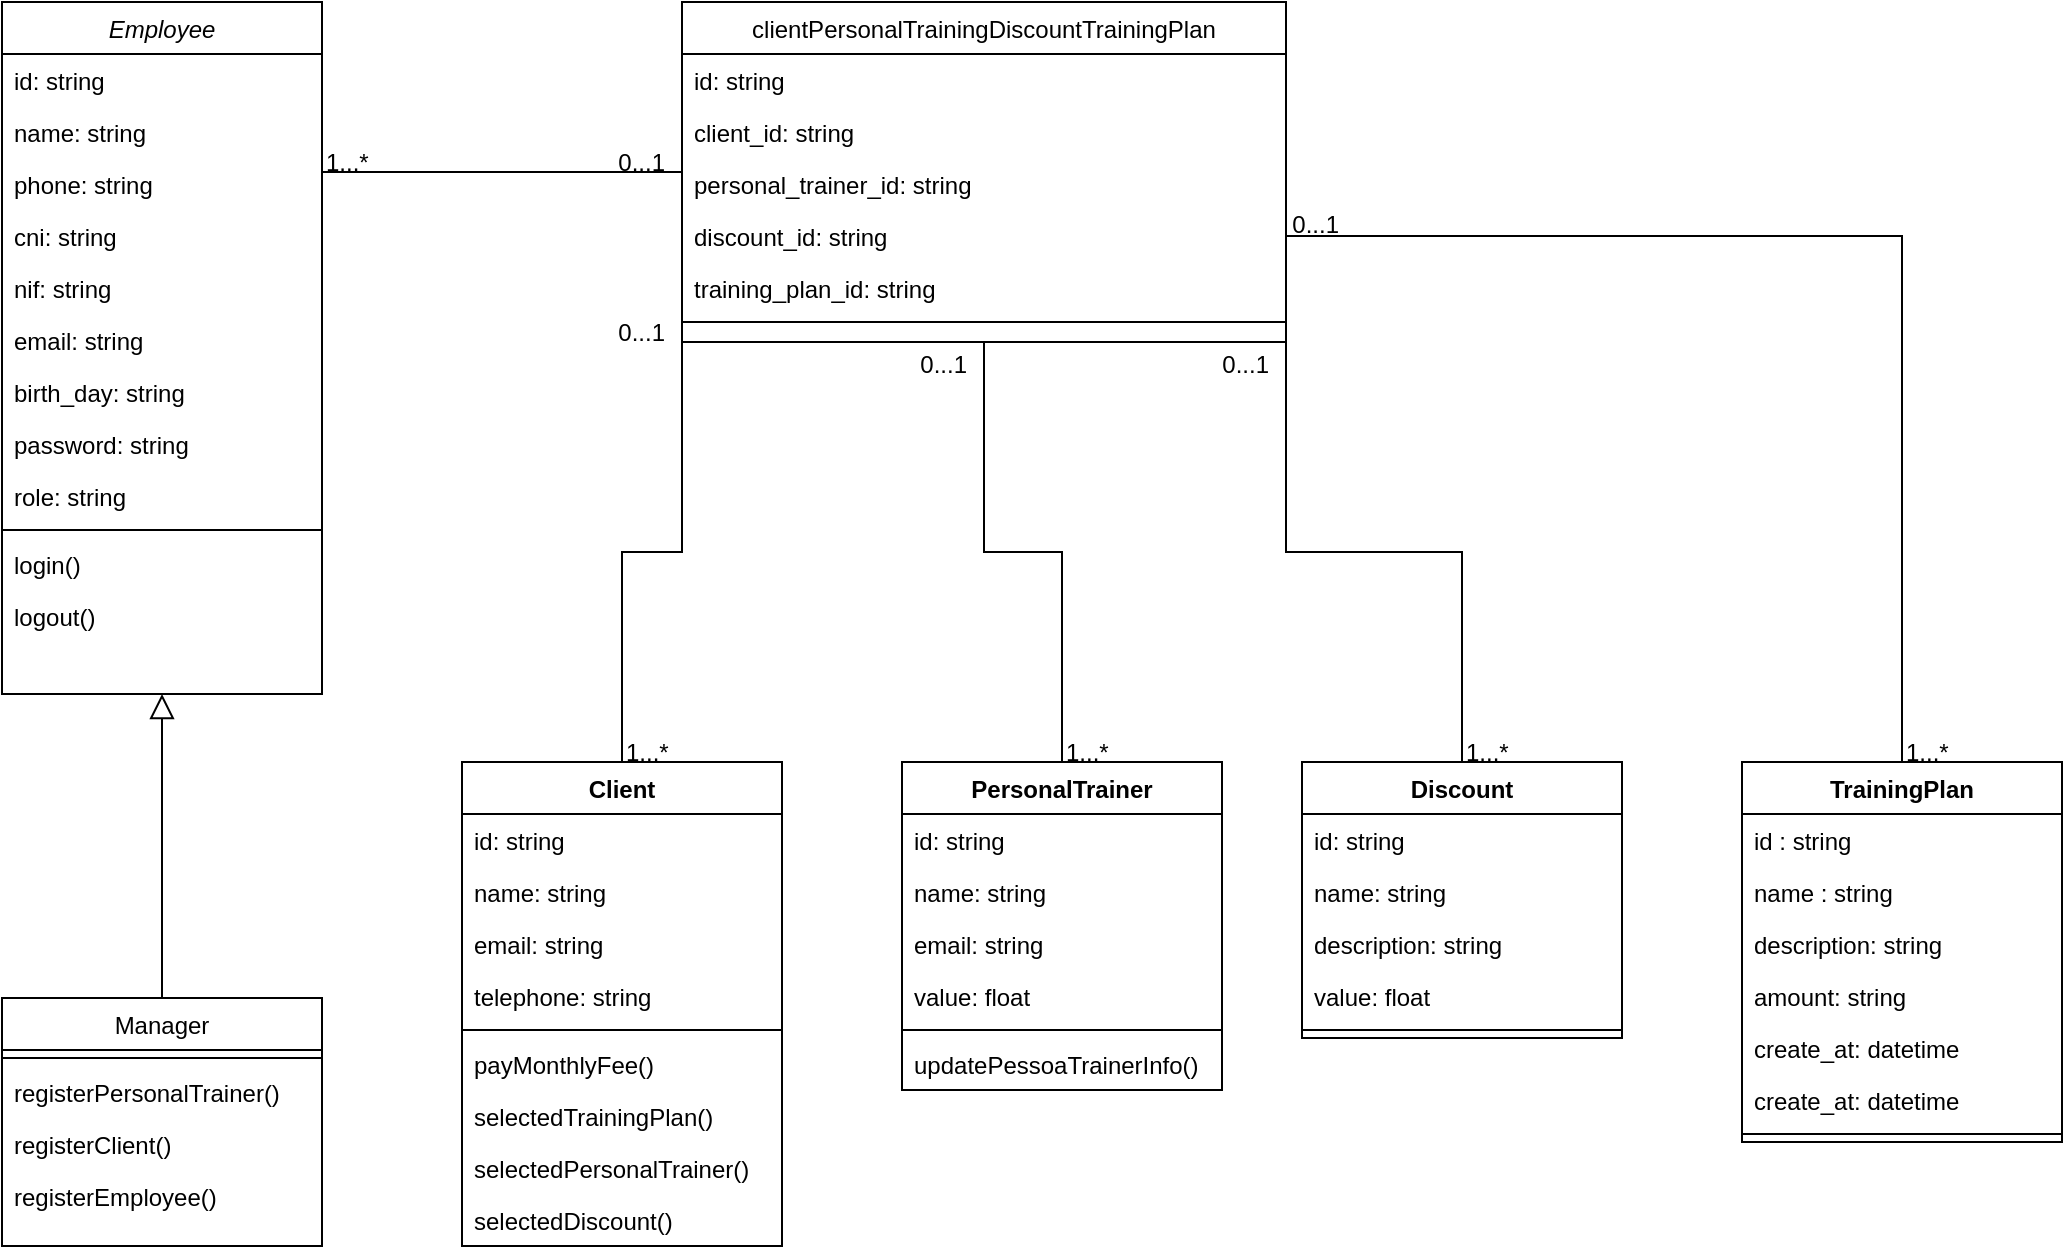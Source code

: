 <mxfile version="21.3.7" type="device">
  <diagram id="C5RBs43oDa-KdzZeNtuy" name="Page-1">
    <mxGraphModel dx="714" dy="314" grid="1" gridSize="10" guides="1" tooltips="1" connect="1" arrows="1" fold="1" page="1" pageScale="1" pageWidth="827" pageHeight="1169" math="0" shadow="0">
      <root>
        <mxCell id="WIyWlLk6GJQsqaUBKTNV-0" />
        <mxCell id="WIyWlLk6GJQsqaUBKTNV-1" parent="WIyWlLk6GJQsqaUBKTNV-0" />
        <mxCell id="zkfFHV4jXpPFQw0GAbJ--0" value="Employee" style="swimlane;fontStyle=2;align=center;verticalAlign=top;childLayout=stackLayout;horizontal=1;startSize=26;horizontalStack=0;resizeParent=1;resizeLast=0;collapsible=1;marginBottom=0;rounded=0;shadow=0;strokeWidth=1;" parent="WIyWlLk6GJQsqaUBKTNV-1" vertex="1">
          <mxGeometry x="110" y="20" width="160" height="346" as="geometry">
            <mxRectangle x="230" y="140" width="160" height="26" as="alternateBounds" />
          </mxGeometry>
        </mxCell>
        <mxCell id="zkfFHV4jXpPFQw0GAbJ--1" value="id: string" style="text;align=left;verticalAlign=top;spacingLeft=4;spacingRight=4;overflow=hidden;rotatable=0;points=[[0,0.5],[1,0.5]];portConstraint=eastwest;" parent="zkfFHV4jXpPFQw0GAbJ--0" vertex="1">
          <mxGeometry y="26" width="160" height="26" as="geometry" />
        </mxCell>
        <mxCell id="zkfFHV4jXpPFQw0GAbJ--2" value="name: string" style="text;align=left;verticalAlign=top;spacingLeft=4;spacingRight=4;overflow=hidden;rotatable=0;points=[[0,0.5],[1,0.5]];portConstraint=eastwest;rounded=0;shadow=0;html=0;" parent="zkfFHV4jXpPFQw0GAbJ--0" vertex="1">
          <mxGeometry y="52" width="160" height="26" as="geometry" />
        </mxCell>
        <mxCell id="zkfFHV4jXpPFQw0GAbJ--3" value="phone: string" style="text;align=left;verticalAlign=top;spacingLeft=4;spacingRight=4;overflow=hidden;rotatable=0;points=[[0,0.5],[1,0.5]];portConstraint=eastwest;rounded=0;shadow=0;html=0;" parent="zkfFHV4jXpPFQw0GAbJ--0" vertex="1">
          <mxGeometry y="78" width="160" height="26" as="geometry" />
        </mxCell>
        <mxCell id="vq_3SYOk1UVw1GeqxVxj-2" value="cni: string" style="text;align=left;verticalAlign=top;spacingLeft=4;spacingRight=4;overflow=hidden;rotatable=0;points=[[0,0.5],[1,0.5]];portConstraint=eastwest;rounded=0;shadow=0;html=0;" vertex="1" parent="zkfFHV4jXpPFQw0GAbJ--0">
          <mxGeometry y="104" width="160" height="26" as="geometry" />
        </mxCell>
        <mxCell id="vq_3SYOk1UVw1GeqxVxj-1" value="nif: string" style="text;align=left;verticalAlign=top;spacingLeft=4;spacingRight=4;overflow=hidden;rotatable=0;points=[[0,0.5],[1,0.5]];portConstraint=eastwest;rounded=0;shadow=0;html=0;" vertex="1" parent="zkfFHV4jXpPFQw0GAbJ--0">
          <mxGeometry y="130" width="160" height="26" as="geometry" />
        </mxCell>
        <mxCell id="vq_3SYOk1UVw1GeqxVxj-5" value="email: string" style="text;align=left;verticalAlign=top;spacingLeft=4;spacingRight=4;overflow=hidden;rotatable=0;points=[[0,0.5],[1,0.5]];portConstraint=eastwest;rounded=0;shadow=0;html=0;" vertex="1" parent="zkfFHV4jXpPFQw0GAbJ--0">
          <mxGeometry y="156" width="160" height="26" as="geometry" />
        </mxCell>
        <mxCell id="vq_3SYOk1UVw1GeqxVxj-4" value="birth_day: string" style="text;align=left;verticalAlign=top;spacingLeft=4;spacingRight=4;overflow=hidden;rotatable=0;points=[[0,0.5],[1,0.5]];portConstraint=eastwest;rounded=0;shadow=0;html=0;" vertex="1" parent="zkfFHV4jXpPFQw0GAbJ--0">
          <mxGeometry y="182" width="160" height="26" as="geometry" />
        </mxCell>
        <mxCell id="vq_3SYOk1UVw1GeqxVxj-3" value="password: string" style="text;align=left;verticalAlign=top;spacingLeft=4;spacingRight=4;overflow=hidden;rotatable=0;points=[[0,0.5],[1,0.5]];portConstraint=eastwest;rounded=0;shadow=0;html=0;" vertex="1" parent="zkfFHV4jXpPFQw0GAbJ--0">
          <mxGeometry y="208" width="160" height="26" as="geometry" />
        </mxCell>
        <mxCell id="vq_3SYOk1UVw1GeqxVxj-6" value="role: string" style="text;align=left;verticalAlign=top;spacingLeft=4;spacingRight=4;overflow=hidden;rotatable=0;points=[[0,0.5],[1,0.5]];portConstraint=eastwest;rounded=0;shadow=0;html=0;" vertex="1" parent="zkfFHV4jXpPFQw0GAbJ--0">
          <mxGeometry y="234" width="160" height="26" as="geometry" />
        </mxCell>
        <mxCell id="zkfFHV4jXpPFQw0GAbJ--4" value="" style="line;html=1;strokeWidth=1;align=left;verticalAlign=middle;spacingTop=-1;spacingLeft=3;spacingRight=3;rotatable=0;labelPosition=right;points=[];portConstraint=eastwest;" parent="zkfFHV4jXpPFQw0GAbJ--0" vertex="1">
          <mxGeometry y="260" width="160" height="8" as="geometry" />
        </mxCell>
        <mxCell id="zkfFHV4jXpPFQw0GAbJ--5" value="login()" style="text;align=left;verticalAlign=top;spacingLeft=4;spacingRight=4;overflow=hidden;rotatable=0;points=[[0,0.5],[1,0.5]];portConstraint=eastwest;" parent="zkfFHV4jXpPFQw0GAbJ--0" vertex="1">
          <mxGeometry y="268" width="160" height="26" as="geometry" />
        </mxCell>
        <mxCell id="vq_3SYOk1UVw1GeqxVxj-9" value="logout()" style="text;align=left;verticalAlign=top;spacingLeft=4;spacingRight=4;overflow=hidden;rotatable=0;points=[[0,0.5],[1,0.5]];portConstraint=eastwest;" vertex="1" parent="zkfFHV4jXpPFQw0GAbJ--0">
          <mxGeometry y="294" width="160" height="26" as="geometry" />
        </mxCell>
        <mxCell id="zkfFHV4jXpPFQw0GAbJ--6" value="Manager" style="swimlane;fontStyle=0;align=center;verticalAlign=top;childLayout=stackLayout;horizontal=1;startSize=26;horizontalStack=0;resizeParent=1;resizeLast=0;collapsible=1;marginBottom=0;rounded=0;shadow=0;strokeWidth=1;" parent="WIyWlLk6GJQsqaUBKTNV-1" vertex="1">
          <mxGeometry x="110" y="518" width="160" height="124" as="geometry">
            <mxRectangle x="130" y="380" width="160" height="26" as="alternateBounds" />
          </mxGeometry>
        </mxCell>
        <mxCell id="zkfFHV4jXpPFQw0GAbJ--9" value="" style="line;html=1;strokeWidth=1;align=left;verticalAlign=middle;spacingTop=-1;spacingLeft=3;spacingRight=3;rotatable=0;labelPosition=right;points=[];portConstraint=eastwest;" parent="zkfFHV4jXpPFQw0GAbJ--6" vertex="1">
          <mxGeometry y="26" width="160" height="8" as="geometry" />
        </mxCell>
        <mxCell id="zkfFHV4jXpPFQw0GAbJ--10" value="registerPersonalTrainer()" style="text;align=left;verticalAlign=top;spacingLeft=4;spacingRight=4;overflow=hidden;rotatable=0;points=[[0,0.5],[1,0.5]];portConstraint=eastwest;fontStyle=0" parent="zkfFHV4jXpPFQw0GAbJ--6" vertex="1">
          <mxGeometry y="34" width="160" height="26" as="geometry" />
        </mxCell>
        <mxCell id="zkfFHV4jXpPFQw0GAbJ--11" value="registerClient()" style="text;align=left;verticalAlign=top;spacingLeft=4;spacingRight=4;overflow=hidden;rotatable=0;points=[[0,0.5],[1,0.5]];portConstraint=eastwest;" parent="zkfFHV4jXpPFQw0GAbJ--6" vertex="1">
          <mxGeometry y="60" width="160" height="26" as="geometry" />
        </mxCell>
        <mxCell id="vq_3SYOk1UVw1GeqxVxj-7" value="registerEmployee()" style="text;align=left;verticalAlign=top;spacingLeft=4;spacingRight=4;overflow=hidden;rotatable=0;points=[[0,0.5],[1,0.5]];portConstraint=eastwest;" vertex="1" parent="zkfFHV4jXpPFQw0GAbJ--6">
          <mxGeometry y="86" width="160" height="26" as="geometry" />
        </mxCell>
        <mxCell id="zkfFHV4jXpPFQw0GAbJ--12" value="" style="endArrow=block;endSize=10;endFill=0;shadow=0;strokeWidth=1;rounded=0;edgeStyle=elbowEdgeStyle;elbow=vertical;" parent="WIyWlLk6GJQsqaUBKTNV-1" source="zkfFHV4jXpPFQw0GAbJ--6" target="zkfFHV4jXpPFQw0GAbJ--0" edge="1">
          <mxGeometry width="160" relative="1" as="geometry">
            <mxPoint x="200" y="203" as="sourcePoint" />
            <mxPoint x="200" y="203" as="targetPoint" />
          </mxGeometry>
        </mxCell>
        <mxCell id="zkfFHV4jXpPFQw0GAbJ--17" value="clientPersonalTrainingDiscountTrainingPlan" style="swimlane;fontStyle=0;align=center;verticalAlign=top;childLayout=stackLayout;horizontal=1;startSize=26;horizontalStack=0;resizeParent=1;resizeLast=0;collapsible=1;marginBottom=0;rounded=0;shadow=0;strokeWidth=1;" parent="WIyWlLk6GJQsqaUBKTNV-1" vertex="1">
          <mxGeometry x="450" y="20" width="302" height="170" as="geometry">
            <mxRectangle x="550" y="140" width="160" height="26" as="alternateBounds" />
          </mxGeometry>
        </mxCell>
        <mxCell id="zkfFHV4jXpPFQw0GAbJ--18" value="id: string" style="text;align=left;verticalAlign=top;spacingLeft=4;spacingRight=4;overflow=hidden;rotatable=0;points=[[0,0.5],[1,0.5]];portConstraint=eastwest;" parent="zkfFHV4jXpPFQw0GAbJ--17" vertex="1">
          <mxGeometry y="26" width="302" height="26" as="geometry" />
        </mxCell>
        <mxCell id="zkfFHV4jXpPFQw0GAbJ--19" value="client_id: string" style="text;align=left;verticalAlign=top;spacingLeft=4;spacingRight=4;overflow=hidden;rotatable=0;points=[[0,0.5],[1,0.5]];portConstraint=eastwest;rounded=0;shadow=0;html=0;" parent="zkfFHV4jXpPFQw0GAbJ--17" vertex="1">
          <mxGeometry y="52" width="302" height="26" as="geometry" />
        </mxCell>
        <mxCell id="zkfFHV4jXpPFQw0GAbJ--20" value="personal_trainer_id: string" style="text;align=left;verticalAlign=top;spacingLeft=4;spacingRight=4;overflow=hidden;rotatable=0;points=[[0,0.5],[1,0.5]];portConstraint=eastwest;rounded=0;shadow=0;html=0;" parent="zkfFHV4jXpPFQw0GAbJ--17" vertex="1">
          <mxGeometry y="78" width="302" height="26" as="geometry" />
        </mxCell>
        <mxCell id="zkfFHV4jXpPFQw0GAbJ--21" value="discount_id: string" style="text;align=left;verticalAlign=top;spacingLeft=4;spacingRight=4;overflow=hidden;rotatable=0;points=[[0,0.5],[1,0.5]];portConstraint=eastwest;rounded=0;shadow=0;html=0;" parent="zkfFHV4jXpPFQw0GAbJ--17" vertex="1">
          <mxGeometry y="104" width="302" height="26" as="geometry" />
        </mxCell>
        <mxCell id="vq_3SYOk1UVw1GeqxVxj-0" value="training_plan_id: string" style="text;align=left;verticalAlign=top;spacingLeft=4;spacingRight=4;overflow=hidden;rotatable=0;points=[[0,0.5],[1,0.5]];portConstraint=eastwest;rounded=0;shadow=0;html=0;" vertex="1" parent="zkfFHV4jXpPFQw0GAbJ--17">
          <mxGeometry y="130" width="302" height="26" as="geometry" />
        </mxCell>
        <mxCell id="zkfFHV4jXpPFQw0GAbJ--23" value="" style="line;html=1;strokeWidth=1;align=left;verticalAlign=middle;spacingTop=-1;spacingLeft=3;spacingRight=3;rotatable=0;labelPosition=right;points=[];portConstraint=eastwest;" parent="zkfFHV4jXpPFQw0GAbJ--17" vertex="1">
          <mxGeometry y="156" width="302" height="8" as="geometry" />
        </mxCell>
        <mxCell id="zkfFHV4jXpPFQw0GAbJ--26" value="" style="endArrow=none;shadow=0;strokeWidth=1;rounded=0;endFill=0;edgeStyle=elbowEdgeStyle;elbow=vertical;" parent="WIyWlLk6GJQsqaUBKTNV-1" source="zkfFHV4jXpPFQw0GAbJ--0" target="zkfFHV4jXpPFQw0GAbJ--17" edge="1">
          <mxGeometry x="0.5" y="41" relative="1" as="geometry">
            <mxPoint x="380" y="192" as="sourcePoint" />
            <mxPoint x="540" y="192" as="targetPoint" />
            <mxPoint x="-40" y="32" as="offset" />
          </mxGeometry>
        </mxCell>
        <mxCell id="zkfFHV4jXpPFQw0GAbJ--27" value="1...*" style="resizable=0;align=left;verticalAlign=bottom;labelBackgroundColor=none;fontSize=12;" parent="zkfFHV4jXpPFQw0GAbJ--26" connectable="0" vertex="1">
          <mxGeometry x="-1" relative="1" as="geometry">
            <mxPoint y="4" as="offset" />
          </mxGeometry>
        </mxCell>
        <mxCell id="zkfFHV4jXpPFQw0GAbJ--28" value="0...1" style="resizable=0;align=right;verticalAlign=bottom;labelBackgroundColor=none;fontSize=12;" parent="zkfFHV4jXpPFQw0GAbJ--26" connectable="0" vertex="1">
          <mxGeometry x="1" relative="1" as="geometry">
            <mxPoint x="-7" y="4" as="offset" />
          </mxGeometry>
        </mxCell>
        <mxCell id="vq_3SYOk1UVw1GeqxVxj-18" value="Client" style="swimlane;fontStyle=1;align=center;verticalAlign=top;childLayout=stackLayout;horizontal=1;startSize=26;horizontalStack=0;resizeParent=1;resizeParentMax=0;resizeLast=0;collapsible=1;marginBottom=0;whiteSpace=wrap;html=1;" vertex="1" parent="WIyWlLk6GJQsqaUBKTNV-1">
          <mxGeometry x="340" y="400" width="160" height="242" as="geometry" />
        </mxCell>
        <mxCell id="vq_3SYOk1UVw1GeqxVxj-19" value="id: string" style="text;strokeColor=none;fillColor=none;align=left;verticalAlign=top;spacingLeft=4;spacingRight=4;overflow=hidden;rotatable=0;points=[[0,0.5],[1,0.5]];portConstraint=eastwest;whiteSpace=wrap;html=1;" vertex="1" parent="vq_3SYOk1UVw1GeqxVxj-18">
          <mxGeometry y="26" width="160" height="26" as="geometry" />
        </mxCell>
        <mxCell id="vq_3SYOk1UVw1GeqxVxj-22" value="name: string" style="text;strokeColor=none;fillColor=none;align=left;verticalAlign=top;spacingLeft=4;spacingRight=4;overflow=hidden;rotatable=0;points=[[0,0.5],[1,0.5]];portConstraint=eastwest;whiteSpace=wrap;html=1;" vertex="1" parent="vq_3SYOk1UVw1GeqxVxj-18">
          <mxGeometry y="52" width="160" height="26" as="geometry" />
        </mxCell>
        <mxCell id="vq_3SYOk1UVw1GeqxVxj-23" value="email: string" style="text;strokeColor=none;fillColor=none;align=left;verticalAlign=top;spacingLeft=4;spacingRight=4;overflow=hidden;rotatable=0;points=[[0,0.5],[1,0.5]];portConstraint=eastwest;whiteSpace=wrap;html=1;" vertex="1" parent="vq_3SYOk1UVw1GeqxVxj-18">
          <mxGeometry y="78" width="160" height="26" as="geometry" />
        </mxCell>
        <mxCell id="vq_3SYOk1UVw1GeqxVxj-24" value="telephone: string" style="text;strokeColor=none;fillColor=none;align=left;verticalAlign=top;spacingLeft=4;spacingRight=4;overflow=hidden;rotatable=0;points=[[0,0.5],[1,0.5]];portConstraint=eastwest;whiteSpace=wrap;html=1;" vertex="1" parent="vq_3SYOk1UVw1GeqxVxj-18">
          <mxGeometry y="104" width="160" height="26" as="geometry" />
        </mxCell>
        <mxCell id="vq_3SYOk1UVw1GeqxVxj-20" value="" style="line;strokeWidth=1;fillColor=none;align=left;verticalAlign=middle;spacingTop=-1;spacingLeft=3;spacingRight=3;rotatable=0;labelPosition=right;points=[];portConstraint=eastwest;strokeColor=inherit;" vertex="1" parent="vq_3SYOk1UVw1GeqxVxj-18">
          <mxGeometry y="130" width="160" height="8" as="geometry" />
        </mxCell>
        <mxCell id="vq_3SYOk1UVw1GeqxVxj-21" value="payMonthlyFee()" style="text;strokeColor=none;fillColor=none;align=left;verticalAlign=top;spacingLeft=4;spacingRight=4;overflow=hidden;rotatable=0;points=[[0,0.5],[1,0.5]];portConstraint=eastwest;whiteSpace=wrap;html=1;" vertex="1" parent="vq_3SYOk1UVw1GeqxVxj-18">
          <mxGeometry y="138" width="160" height="26" as="geometry" />
        </mxCell>
        <mxCell id="vq_3SYOk1UVw1GeqxVxj-25" value="selectedTrainingPlan()" style="text;strokeColor=none;fillColor=none;align=left;verticalAlign=top;spacingLeft=4;spacingRight=4;overflow=hidden;rotatable=0;points=[[0,0.5],[1,0.5]];portConstraint=eastwest;whiteSpace=wrap;html=1;" vertex="1" parent="vq_3SYOk1UVw1GeqxVxj-18">
          <mxGeometry y="164" width="160" height="26" as="geometry" />
        </mxCell>
        <mxCell id="vq_3SYOk1UVw1GeqxVxj-26" value="selectedPersonalTrainer()" style="text;strokeColor=none;fillColor=none;align=left;verticalAlign=top;spacingLeft=4;spacingRight=4;overflow=hidden;rotatable=0;points=[[0,0.5],[1,0.5]];portConstraint=eastwest;whiteSpace=wrap;html=1;" vertex="1" parent="vq_3SYOk1UVw1GeqxVxj-18">
          <mxGeometry y="190" width="160" height="26" as="geometry" />
        </mxCell>
        <mxCell id="vq_3SYOk1UVw1GeqxVxj-27" value="selectedDiscount()" style="text;strokeColor=none;fillColor=none;align=left;verticalAlign=top;spacingLeft=4;spacingRight=4;overflow=hidden;rotatable=0;points=[[0,0.5],[1,0.5]];portConstraint=eastwest;whiteSpace=wrap;html=1;" vertex="1" parent="vq_3SYOk1UVw1GeqxVxj-18">
          <mxGeometry y="216" width="160" height="26" as="geometry" />
        </mxCell>
        <mxCell id="vq_3SYOk1UVw1GeqxVxj-28" value="PersonalTrainer" style="swimlane;fontStyle=1;align=center;verticalAlign=top;childLayout=stackLayout;horizontal=1;startSize=26;horizontalStack=0;resizeParent=1;resizeParentMax=0;resizeLast=0;collapsible=1;marginBottom=0;whiteSpace=wrap;html=1;" vertex="1" parent="WIyWlLk6GJQsqaUBKTNV-1">
          <mxGeometry x="560" y="400" width="160" height="164" as="geometry" />
        </mxCell>
        <mxCell id="vq_3SYOk1UVw1GeqxVxj-29" value="id: string" style="text;strokeColor=none;fillColor=none;align=left;verticalAlign=top;spacingLeft=4;spacingRight=4;overflow=hidden;rotatable=0;points=[[0,0.5],[1,0.5]];portConstraint=eastwest;whiteSpace=wrap;html=1;" vertex="1" parent="vq_3SYOk1UVw1GeqxVxj-28">
          <mxGeometry y="26" width="160" height="26" as="geometry" />
        </mxCell>
        <mxCell id="vq_3SYOk1UVw1GeqxVxj-33" value="name: string" style="text;strokeColor=none;fillColor=none;align=left;verticalAlign=top;spacingLeft=4;spacingRight=4;overflow=hidden;rotatable=0;points=[[0,0.5],[1,0.5]];portConstraint=eastwest;whiteSpace=wrap;html=1;" vertex="1" parent="vq_3SYOk1UVw1GeqxVxj-28">
          <mxGeometry y="52" width="160" height="26" as="geometry" />
        </mxCell>
        <mxCell id="vq_3SYOk1UVw1GeqxVxj-32" value="email: string" style="text;strokeColor=none;fillColor=none;align=left;verticalAlign=top;spacingLeft=4;spacingRight=4;overflow=hidden;rotatable=0;points=[[0,0.5],[1,0.5]];portConstraint=eastwest;whiteSpace=wrap;html=1;" vertex="1" parent="vq_3SYOk1UVw1GeqxVxj-28">
          <mxGeometry y="78" width="160" height="26" as="geometry" />
        </mxCell>
        <mxCell id="vq_3SYOk1UVw1GeqxVxj-34" value="value: float" style="text;strokeColor=none;fillColor=none;align=left;verticalAlign=top;spacingLeft=4;spacingRight=4;overflow=hidden;rotatable=0;points=[[0,0.5],[1,0.5]];portConstraint=eastwest;whiteSpace=wrap;html=1;" vertex="1" parent="vq_3SYOk1UVw1GeqxVxj-28">
          <mxGeometry y="104" width="160" height="26" as="geometry" />
        </mxCell>
        <mxCell id="vq_3SYOk1UVw1GeqxVxj-30" value="" style="line;strokeWidth=1;fillColor=none;align=left;verticalAlign=middle;spacingTop=-1;spacingLeft=3;spacingRight=3;rotatable=0;labelPosition=right;points=[];portConstraint=eastwest;strokeColor=inherit;" vertex="1" parent="vq_3SYOk1UVw1GeqxVxj-28">
          <mxGeometry y="130" width="160" height="8" as="geometry" />
        </mxCell>
        <mxCell id="vq_3SYOk1UVw1GeqxVxj-31" value="updatePessoaTrainerInfo()" style="text;strokeColor=none;fillColor=none;align=left;verticalAlign=top;spacingLeft=4;spacingRight=4;overflow=hidden;rotatable=0;points=[[0,0.5],[1,0.5]];portConstraint=eastwest;whiteSpace=wrap;html=1;" vertex="1" parent="vq_3SYOk1UVw1GeqxVxj-28">
          <mxGeometry y="138" width="160" height="26" as="geometry" />
        </mxCell>
        <mxCell id="vq_3SYOk1UVw1GeqxVxj-35" value="Discount" style="swimlane;fontStyle=1;align=center;verticalAlign=top;childLayout=stackLayout;horizontal=1;startSize=26;horizontalStack=0;resizeParent=1;resizeParentMax=0;resizeLast=0;collapsible=1;marginBottom=0;whiteSpace=wrap;html=1;" vertex="1" parent="WIyWlLk6GJQsqaUBKTNV-1">
          <mxGeometry x="760" y="400" width="160" height="138" as="geometry" />
        </mxCell>
        <mxCell id="vq_3SYOk1UVw1GeqxVxj-36" value="id: string" style="text;strokeColor=none;fillColor=none;align=left;verticalAlign=top;spacingLeft=4;spacingRight=4;overflow=hidden;rotatable=0;points=[[0,0.5],[1,0.5]];portConstraint=eastwest;whiteSpace=wrap;html=1;" vertex="1" parent="vq_3SYOk1UVw1GeqxVxj-35">
          <mxGeometry y="26" width="160" height="26" as="geometry" />
        </mxCell>
        <mxCell id="vq_3SYOk1UVw1GeqxVxj-40" value="name: string" style="text;strokeColor=none;fillColor=none;align=left;verticalAlign=top;spacingLeft=4;spacingRight=4;overflow=hidden;rotatable=0;points=[[0,0.5],[1,0.5]];portConstraint=eastwest;whiteSpace=wrap;html=1;" vertex="1" parent="vq_3SYOk1UVw1GeqxVxj-35">
          <mxGeometry y="52" width="160" height="26" as="geometry" />
        </mxCell>
        <mxCell id="vq_3SYOk1UVw1GeqxVxj-39" value="description: string" style="text;strokeColor=none;fillColor=none;align=left;verticalAlign=top;spacingLeft=4;spacingRight=4;overflow=hidden;rotatable=0;points=[[0,0.5],[1,0.5]];portConstraint=eastwest;whiteSpace=wrap;html=1;" vertex="1" parent="vq_3SYOk1UVw1GeqxVxj-35">
          <mxGeometry y="78" width="160" height="26" as="geometry" />
        </mxCell>
        <mxCell id="vq_3SYOk1UVw1GeqxVxj-41" value="value: float" style="text;strokeColor=none;fillColor=none;align=left;verticalAlign=top;spacingLeft=4;spacingRight=4;overflow=hidden;rotatable=0;points=[[0,0.5],[1,0.5]];portConstraint=eastwest;whiteSpace=wrap;html=1;" vertex="1" parent="vq_3SYOk1UVw1GeqxVxj-35">
          <mxGeometry y="104" width="160" height="26" as="geometry" />
        </mxCell>
        <mxCell id="vq_3SYOk1UVw1GeqxVxj-37" value="" style="line;strokeWidth=1;fillColor=none;align=left;verticalAlign=middle;spacingTop=-1;spacingLeft=3;spacingRight=3;rotatable=0;labelPosition=right;points=[];portConstraint=eastwest;strokeColor=inherit;" vertex="1" parent="vq_3SYOk1UVw1GeqxVxj-35">
          <mxGeometry y="130" width="160" height="8" as="geometry" />
        </mxCell>
        <mxCell id="vq_3SYOk1UVw1GeqxVxj-42" value="TrainingPlan" style="swimlane;fontStyle=1;align=center;verticalAlign=top;childLayout=stackLayout;horizontal=1;startSize=26;horizontalStack=0;resizeParent=1;resizeParentMax=0;resizeLast=0;collapsible=1;marginBottom=0;whiteSpace=wrap;html=1;" vertex="1" parent="WIyWlLk6GJQsqaUBKTNV-1">
          <mxGeometry x="980" y="400" width="160" height="190" as="geometry" />
        </mxCell>
        <mxCell id="vq_3SYOk1UVw1GeqxVxj-43" value="id : string" style="text;strokeColor=none;fillColor=none;align=left;verticalAlign=top;spacingLeft=4;spacingRight=4;overflow=hidden;rotatable=0;points=[[0,0.5],[1,0.5]];portConstraint=eastwest;whiteSpace=wrap;html=1;" vertex="1" parent="vq_3SYOk1UVw1GeqxVxj-42">
          <mxGeometry y="26" width="160" height="26" as="geometry" />
        </mxCell>
        <mxCell id="vq_3SYOk1UVw1GeqxVxj-46" value="name : string" style="text;strokeColor=none;fillColor=none;align=left;verticalAlign=top;spacingLeft=4;spacingRight=4;overflow=hidden;rotatable=0;points=[[0,0.5],[1,0.5]];portConstraint=eastwest;whiteSpace=wrap;html=1;" vertex="1" parent="vq_3SYOk1UVw1GeqxVxj-42">
          <mxGeometry y="52" width="160" height="26" as="geometry" />
        </mxCell>
        <mxCell id="vq_3SYOk1UVw1GeqxVxj-47" value="description: string" style="text;strokeColor=none;fillColor=none;align=left;verticalAlign=top;spacingLeft=4;spacingRight=4;overflow=hidden;rotatable=0;points=[[0,0.5],[1,0.5]];portConstraint=eastwest;whiteSpace=wrap;html=1;" vertex="1" parent="vq_3SYOk1UVw1GeqxVxj-42">
          <mxGeometry y="78" width="160" height="26" as="geometry" />
        </mxCell>
        <mxCell id="vq_3SYOk1UVw1GeqxVxj-48" value="amount: string" style="text;strokeColor=none;fillColor=none;align=left;verticalAlign=top;spacingLeft=4;spacingRight=4;overflow=hidden;rotatable=0;points=[[0,0.5],[1,0.5]];portConstraint=eastwest;whiteSpace=wrap;html=1;" vertex="1" parent="vq_3SYOk1UVw1GeqxVxj-42">
          <mxGeometry y="104" width="160" height="26" as="geometry" />
        </mxCell>
        <mxCell id="vq_3SYOk1UVw1GeqxVxj-49" value="create_at: datetime" style="text;strokeColor=none;fillColor=none;align=left;verticalAlign=top;spacingLeft=4;spacingRight=4;overflow=hidden;rotatable=0;points=[[0,0.5],[1,0.5]];portConstraint=eastwest;whiteSpace=wrap;html=1;" vertex="1" parent="vq_3SYOk1UVw1GeqxVxj-42">
          <mxGeometry y="130" width="160" height="26" as="geometry" />
        </mxCell>
        <mxCell id="vq_3SYOk1UVw1GeqxVxj-50" value="create_at: datetime" style="text;strokeColor=none;fillColor=none;align=left;verticalAlign=top;spacingLeft=4;spacingRight=4;overflow=hidden;rotatable=0;points=[[0,0.5],[1,0.5]];portConstraint=eastwest;whiteSpace=wrap;html=1;" vertex="1" parent="vq_3SYOk1UVw1GeqxVxj-42">
          <mxGeometry y="156" width="160" height="26" as="geometry" />
        </mxCell>
        <mxCell id="vq_3SYOk1UVw1GeqxVxj-44" value="" style="line;strokeWidth=1;fillColor=none;align=left;verticalAlign=middle;spacingTop=-1;spacingLeft=3;spacingRight=3;rotatable=0;labelPosition=right;points=[];portConstraint=eastwest;strokeColor=inherit;" vertex="1" parent="vq_3SYOk1UVw1GeqxVxj-42">
          <mxGeometry y="182" width="160" height="8" as="geometry" />
        </mxCell>
        <mxCell id="vq_3SYOk1UVw1GeqxVxj-56" value="" style="endArrow=none;shadow=0;strokeWidth=1;rounded=0;endFill=0;edgeStyle=elbowEdgeStyle;elbow=vertical;entryX=0;entryY=1;entryDx=0;entryDy=0;" edge="1" parent="WIyWlLk6GJQsqaUBKTNV-1" source="vq_3SYOk1UVw1GeqxVxj-18" target="zkfFHV4jXpPFQw0GAbJ--17">
          <mxGeometry x="0.5" y="41" relative="1" as="geometry">
            <mxPoint x="280" y="115" as="sourcePoint" />
            <mxPoint x="570" y="190" as="targetPoint" />
            <mxPoint x="-40" y="32" as="offset" />
          </mxGeometry>
        </mxCell>
        <mxCell id="vq_3SYOk1UVw1GeqxVxj-57" value="1...*" style="resizable=0;align=left;verticalAlign=bottom;labelBackgroundColor=none;fontSize=12;" connectable="0" vertex="1" parent="vq_3SYOk1UVw1GeqxVxj-56">
          <mxGeometry x="-1" relative="1" as="geometry">
            <mxPoint y="4" as="offset" />
          </mxGeometry>
        </mxCell>
        <mxCell id="vq_3SYOk1UVw1GeqxVxj-58" value="0...1" style="resizable=0;align=right;verticalAlign=bottom;labelBackgroundColor=none;fontSize=12;" connectable="0" vertex="1" parent="vq_3SYOk1UVw1GeqxVxj-56">
          <mxGeometry x="1" relative="1" as="geometry">
            <mxPoint x="-7" y="4" as="offset" />
          </mxGeometry>
        </mxCell>
        <mxCell id="vq_3SYOk1UVw1GeqxVxj-59" value="" style="endArrow=none;shadow=0;strokeWidth=1;rounded=0;endFill=0;edgeStyle=elbowEdgeStyle;elbow=vertical;" edge="1" parent="WIyWlLk6GJQsqaUBKTNV-1" source="vq_3SYOk1UVw1GeqxVxj-28" target="zkfFHV4jXpPFQw0GAbJ--17">
          <mxGeometry x="0.5" y="41" relative="1" as="geometry">
            <mxPoint x="430" y="410" as="sourcePoint" />
            <mxPoint x="580" y="200" as="targetPoint" />
            <mxPoint x="-40" y="32" as="offset" />
          </mxGeometry>
        </mxCell>
        <mxCell id="vq_3SYOk1UVw1GeqxVxj-60" value="1...*" style="resizable=0;align=left;verticalAlign=bottom;labelBackgroundColor=none;fontSize=12;" connectable="0" vertex="1" parent="vq_3SYOk1UVw1GeqxVxj-59">
          <mxGeometry x="-1" relative="1" as="geometry">
            <mxPoint y="4" as="offset" />
          </mxGeometry>
        </mxCell>
        <mxCell id="vq_3SYOk1UVw1GeqxVxj-61" value="0...1" style="resizable=0;align=right;verticalAlign=bottom;labelBackgroundColor=none;fontSize=12;" connectable="0" vertex="1" parent="vq_3SYOk1UVw1GeqxVxj-59">
          <mxGeometry x="1" relative="1" as="geometry">
            <mxPoint x="-7" y="20" as="offset" />
          </mxGeometry>
        </mxCell>
        <mxCell id="vq_3SYOk1UVw1GeqxVxj-62" value="" style="endArrow=none;shadow=0;strokeWidth=1;rounded=0;endFill=0;edgeStyle=elbowEdgeStyle;elbow=vertical;entryX=1;entryY=1;entryDx=0;entryDy=0;" edge="1" parent="WIyWlLk6GJQsqaUBKTNV-1" source="vq_3SYOk1UVw1GeqxVxj-35" target="zkfFHV4jXpPFQw0GAbJ--17">
          <mxGeometry x="0.5" y="41" relative="1" as="geometry">
            <mxPoint x="650" y="410" as="sourcePoint" />
            <mxPoint x="611" y="200" as="targetPoint" />
            <mxPoint x="-40" y="32" as="offset" />
          </mxGeometry>
        </mxCell>
        <mxCell id="vq_3SYOk1UVw1GeqxVxj-63" value="1...*" style="resizable=0;align=left;verticalAlign=bottom;labelBackgroundColor=none;fontSize=12;" connectable="0" vertex="1" parent="vq_3SYOk1UVw1GeqxVxj-62">
          <mxGeometry x="-1" relative="1" as="geometry">
            <mxPoint y="4" as="offset" />
          </mxGeometry>
        </mxCell>
        <mxCell id="vq_3SYOk1UVw1GeqxVxj-64" value="0...1" style="resizable=0;align=right;verticalAlign=bottom;labelBackgroundColor=none;fontSize=12;" connectable="0" vertex="1" parent="vq_3SYOk1UVw1GeqxVxj-62">
          <mxGeometry x="1" relative="1" as="geometry">
            <mxPoint x="-7" y="20" as="offset" />
          </mxGeometry>
        </mxCell>
        <mxCell id="vq_3SYOk1UVw1GeqxVxj-65" value="" style="endArrow=none;shadow=0;strokeWidth=1;rounded=0;endFill=0;edgeStyle=elbowEdgeStyle;elbow=vertical;entryX=1;entryY=0.5;entryDx=0;entryDy=0;" edge="1" parent="WIyWlLk6GJQsqaUBKTNV-1" source="vq_3SYOk1UVw1GeqxVxj-42" target="zkfFHV4jXpPFQw0GAbJ--21">
          <mxGeometry x="0.5" y="41" relative="1" as="geometry">
            <mxPoint x="850" y="410" as="sourcePoint" />
            <mxPoint x="611" y="200" as="targetPoint" />
            <mxPoint x="-40" y="32" as="offset" />
            <Array as="points">
              <mxPoint x="930" y="137" />
            </Array>
          </mxGeometry>
        </mxCell>
        <mxCell id="vq_3SYOk1UVw1GeqxVxj-66" value="1...*" style="resizable=0;align=left;verticalAlign=bottom;labelBackgroundColor=none;fontSize=12;" connectable="0" vertex="1" parent="vq_3SYOk1UVw1GeqxVxj-65">
          <mxGeometry x="-1" relative="1" as="geometry">
            <mxPoint y="4" as="offset" />
          </mxGeometry>
        </mxCell>
        <mxCell id="vq_3SYOk1UVw1GeqxVxj-67" value="0...1" style="resizable=0;align=right;verticalAlign=bottom;labelBackgroundColor=none;fontSize=12;" connectable="0" vertex="1" parent="vq_3SYOk1UVw1GeqxVxj-65">
          <mxGeometry x="1" relative="1" as="geometry">
            <mxPoint x="28" y="3" as="offset" />
          </mxGeometry>
        </mxCell>
      </root>
    </mxGraphModel>
  </diagram>
</mxfile>
